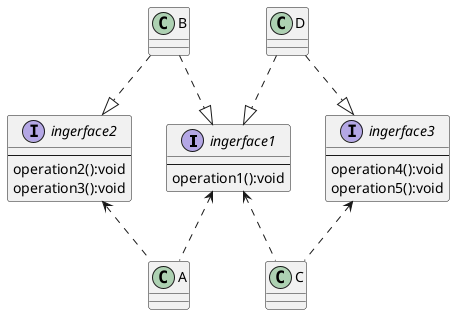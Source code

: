 @startuml

interface ingerface1{
--
     operation1():void
}
interface ingerface2{
--
     operation2():void
     operation3():void
}
interface ingerface3{
--
     operation4():void
     operation5():void
}
class B
class D
class A
class C

ingerface1 <|.up. D
ingerface3 <|.up. D
ingerface1 <|.up. B
ingerface2 <|.up. B


ingerface1 <.. A
ingerface2 <.. A
ingerface1 <.. C
ingerface3 <.. C

@enduml
